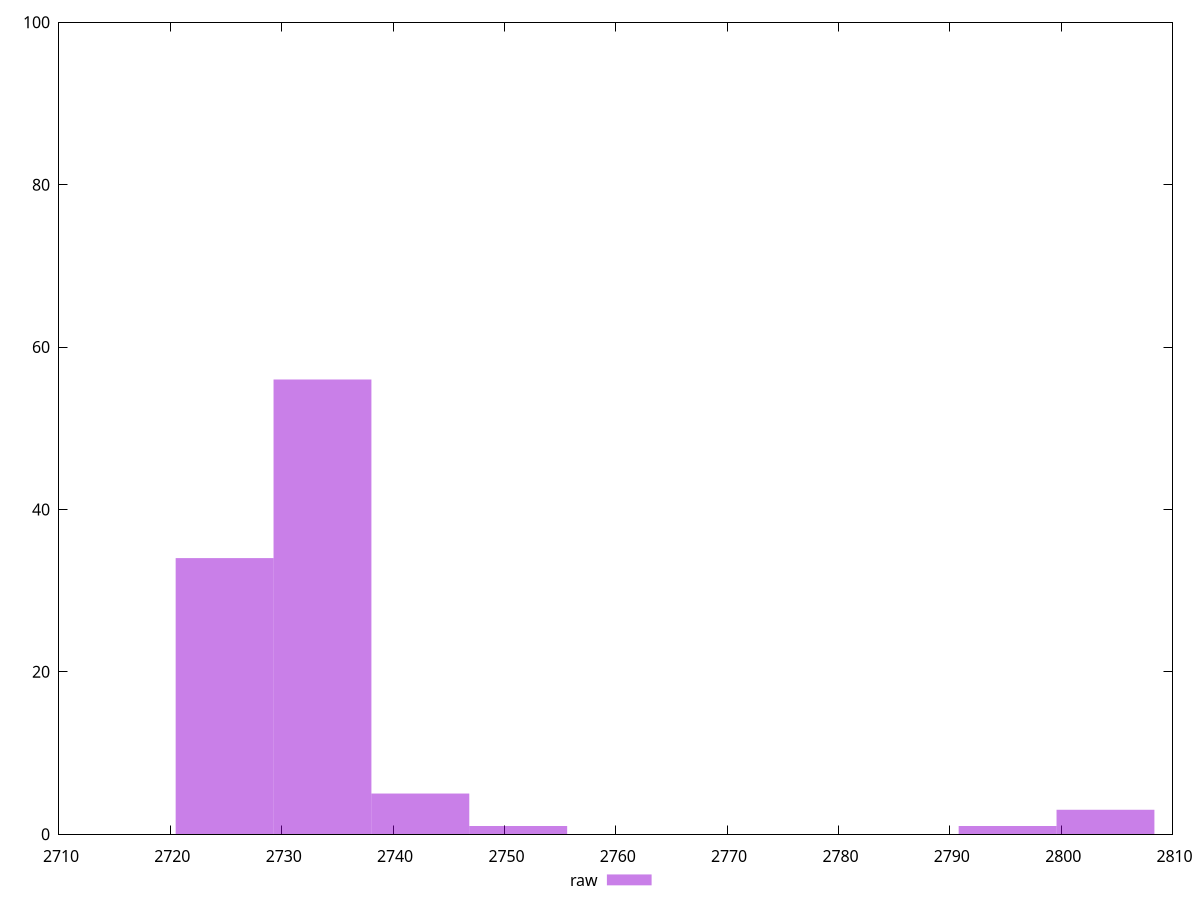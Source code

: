 reset
set terminal svg size 640, 490 enhanced background rgb 'white'
set output "reprap/largest-contentful-paint/samples/pages+cached+noexternal+nofonts+nosvg+noimg+nocss/raw/histogram.svg"

$raw <<EOF
2724.8717400552955 34
2733.661648894183 56
2742.4515577330712 5
2751.2414665719593 1
2803.980919605288 3
2795.1910107664 1
EOF

set key outside below
set boxwidth 8.78990883888805
set yrange [0:100]
set style fill transparent solid 0.5 noborder

plot \
  $raw title "raw" with boxes, \


reset